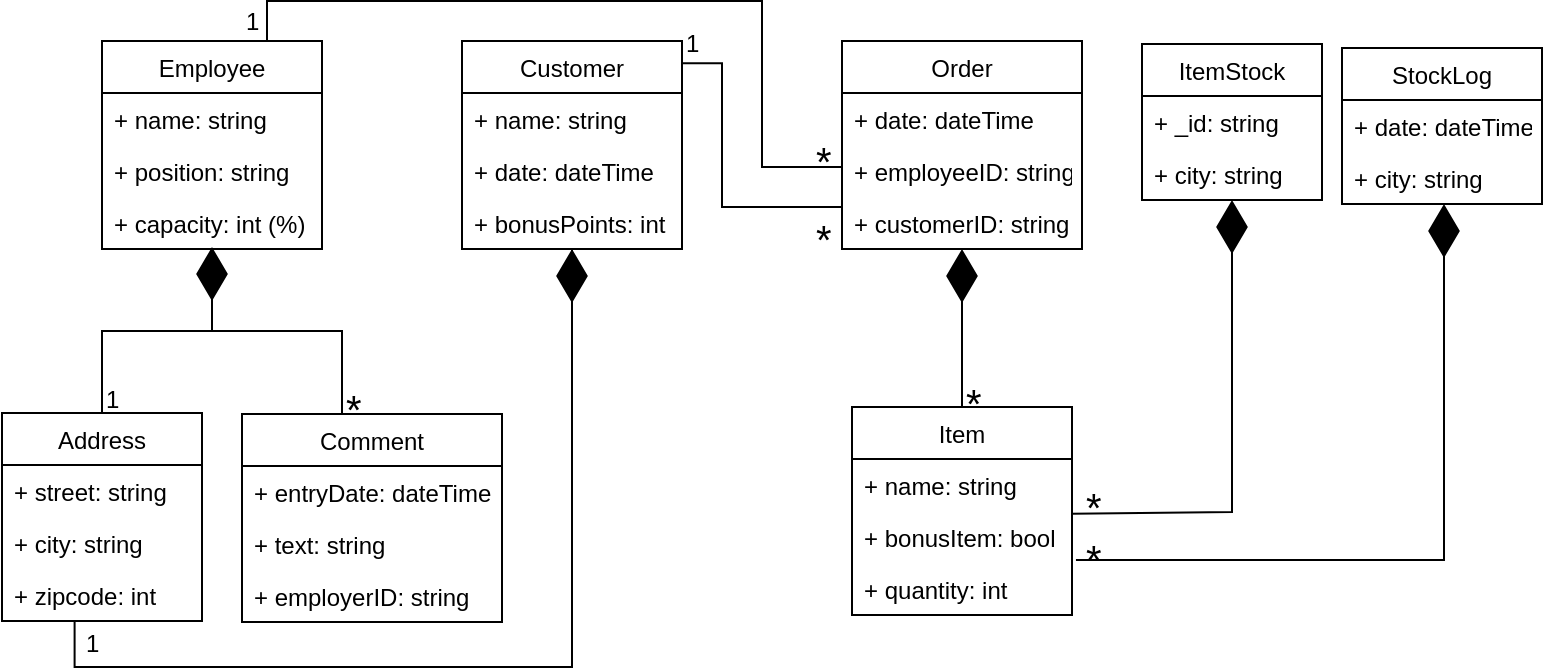 <mxfile version="10.6.7" type="github"><diagram id="QfeDg1-NgPirC1IPkq2H" name="Page-1"><mxGraphModel dx="1010" dy="577" grid="1" gridSize="10" guides="1" tooltips="1" connect="1" arrows="1" fold="1" page="1" pageScale="1" pageWidth="827" pageHeight="1169" math="0" shadow="0"><root><mxCell id="0"/><mxCell id="1" parent="0"/><mxCell id="Qd0NzR2I4LQgEEGsEMyJ-49" style="edgeStyle=orthogonalEdgeStyle;rounded=0;jumpStyle=none;orthogonalLoop=1;jettySize=auto;html=1;endArrow=none;endFill=0;strokeColor=#000000;" parent="1" source="_Nok4M5RXr71rKSMiA-P-1" target="Qd0NzR2I4LQgEEGsEMyJ-1" edge="1"><mxGeometry relative="1" as="geometry"/></mxCell><mxCell id="Qd0NzR2I4LQgEEGsEMyJ-50" style="edgeStyle=orthogonalEdgeStyle;rounded=0;jumpStyle=none;orthogonalLoop=1;jettySize=auto;html=1;entryX=0.5;entryY=0;entryDx=0;entryDy=0;endArrow=none;endFill=0;strokeColor=#000000;" parent="1" source="_Nok4M5RXr71rKSMiA-P-1" target="_Nok4M5RXr71rKSMiA-P-18" edge="1"><mxGeometry relative="1" as="geometry"><Array as="points"><mxPoint x="125" y="253.5"/><mxPoint x="190" y="253.5"/><mxPoint x="190" y="294.5"/></Array></mxGeometry></mxCell><mxCell id="_Nok4M5RXr71rKSMiA-P-1" value="Employee" style="swimlane;fontStyle=0;childLayout=stackLayout;horizontal=1;startSize=26;fillColor=none;horizontalStack=0;resizeParent=1;resizeParentMax=0;resizeLast=0;collapsible=1;marginBottom=0;" parent="1" vertex="1"><mxGeometry x="70" y="108.5" width="110" height="104" as="geometry"/></mxCell><mxCell id="_Nok4M5RXr71rKSMiA-P-2" value="+ name: string" style="text;strokeColor=none;fillColor=none;align=left;verticalAlign=top;spacingLeft=4;spacingRight=4;overflow=hidden;rotatable=0;points=[[0,0.5],[1,0.5]];portConstraint=eastwest;" parent="_Nok4M5RXr71rKSMiA-P-1" vertex="1"><mxGeometry y="26" width="110" height="26" as="geometry"/></mxCell><mxCell id="_Nok4M5RXr71rKSMiA-P-3" value="+ position: string" style="text;strokeColor=none;fillColor=none;align=left;verticalAlign=top;spacingLeft=4;spacingRight=4;overflow=hidden;rotatable=0;points=[[0,0.5],[1,0.5]];portConstraint=eastwest;" parent="_Nok4M5RXr71rKSMiA-P-1" vertex="1"><mxGeometry y="52" width="110" height="26" as="geometry"/></mxCell><mxCell id="_Nok4M5RXr71rKSMiA-P-4" value="+ capacity: int (%)" style="text;strokeColor=none;fillColor=none;align=left;verticalAlign=top;spacingLeft=4;spacingRight=4;overflow=hidden;rotatable=0;points=[[0,0.5],[1,0.5]];portConstraint=eastwest;" parent="_Nok4M5RXr71rKSMiA-P-1" vertex="1"><mxGeometry y="78" width="110" height="26" as="geometry"/></mxCell><mxCell id="Qd0NzR2I4LQgEEGsEMyJ-53" style="edgeStyle=orthogonalEdgeStyle;rounded=0;jumpStyle=none;orthogonalLoop=1;jettySize=auto;html=1;entryX=0.363;entryY=0.981;entryDx=0;entryDy=0;entryPerimeter=0;endArrow=none;endFill=0;strokeColor=#000000;" parent="1" source="_Nok4M5RXr71rKSMiA-P-5" target="Qd0NzR2I4LQgEEGsEMyJ-4" edge="1"><mxGeometry relative="1" as="geometry"><Array as="points"><mxPoint x="305" y="421.5"/><mxPoint x="56" y="421.5"/></Array></mxGeometry></mxCell><mxCell id="_Nok4M5RXr71rKSMiA-P-5" value="Customer" style="swimlane;fontStyle=0;childLayout=stackLayout;horizontal=1;startSize=26;fillColor=none;horizontalStack=0;resizeParent=1;resizeParentMax=0;resizeLast=0;collapsible=1;marginBottom=0;" parent="1" vertex="1"><mxGeometry x="250" y="108.5" width="110" height="104" as="geometry"/></mxCell><mxCell id="_Nok4M5RXr71rKSMiA-P-6" value="+ name: string" style="text;strokeColor=none;fillColor=none;align=left;verticalAlign=top;spacingLeft=4;spacingRight=4;overflow=hidden;rotatable=0;points=[[0,0.5],[1,0.5]];portConstraint=eastwest;" parent="_Nok4M5RXr71rKSMiA-P-5" vertex="1"><mxGeometry y="26" width="110" height="26" as="geometry"/></mxCell><mxCell id="_Nok4M5RXr71rKSMiA-P-7" value="+ date: dateTime" style="text;strokeColor=none;fillColor=none;align=left;verticalAlign=top;spacingLeft=4;spacingRight=4;overflow=hidden;rotatable=0;points=[[0,0.5],[1,0.5]];portConstraint=eastwest;" parent="_Nok4M5RXr71rKSMiA-P-5" vertex="1"><mxGeometry y="52" width="110" height="26" as="geometry"/></mxCell><mxCell id="_Nok4M5RXr71rKSMiA-P-8" value="+ bonusPoints: int" style="text;strokeColor=none;fillColor=none;align=left;verticalAlign=top;spacingLeft=4;spacingRight=4;overflow=hidden;rotatable=0;points=[[0,0.5],[1,0.5]];portConstraint=eastwest;" parent="_Nok4M5RXr71rKSMiA-P-5" vertex="1"><mxGeometry y="78" width="110" height="26" as="geometry"/></mxCell><mxCell id="Qd0NzR2I4LQgEEGsEMyJ-51" style="edgeStyle=orthogonalEdgeStyle;rounded=0;jumpStyle=none;orthogonalLoop=1;jettySize=auto;html=1;endArrow=none;endFill=0;strokeColor=#000000;entryX=0.997;entryY=0.107;entryDx=0;entryDy=0;entryPerimeter=0;" parent="1" source="_Nok4M5RXr71rKSMiA-P-10" target="_Nok4M5RXr71rKSMiA-P-5" edge="1"><mxGeometry relative="1" as="geometry"><mxPoint x="370" y="121.5" as="targetPoint"/><Array as="points"><mxPoint x="380" y="191.5"/><mxPoint x="380" y="119.5"/></Array></mxGeometry></mxCell><mxCell id="Qd0NzR2I4LQgEEGsEMyJ-52" style="edgeStyle=orthogonalEdgeStyle;jumpStyle=none;orthogonalLoop=1;jettySize=auto;html=1;entryX=0.75;entryY=0;entryDx=0;entryDy=0;endArrow=none;endFill=0;strokeColor=#000000;rounded=0;" parent="1" source="_Nok4M5RXr71rKSMiA-P-10" target="_Nok4M5RXr71rKSMiA-P-1" edge="1"><mxGeometry relative="1" as="geometry"><Array as="points"><mxPoint x="400" y="171.5"/><mxPoint x="400" y="88.5"/><mxPoint x="152" y="88.5"/></Array></mxGeometry></mxCell><mxCell id="_Nok4M5RXr71rKSMiA-P-10" value="Order" style="swimlane;fontStyle=0;childLayout=stackLayout;horizontal=1;startSize=26;fillColor=none;horizontalStack=0;resizeParent=1;resizeParentMax=0;resizeLast=0;collapsible=1;marginBottom=0;" parent="1" vertex="1"><mxGeometry x="440" y="108.5" width="120" height="104" as="geometry"/></mxCell><mxCell id="_Nok4M5RXr71rKSMiA-P-11" value="+ date: dateTime" style="text;strokeColor=none;fillColor=none;align=left;verticalAlign=top;spacingLeft=4;spacingRight=4;overflow=hidden;rotatable=0;points=[[0,0.5],[1,0.5]];portConstraint=eastwest;" parent="_Nok4M5RXr71rKSMiA-P-10" vertex="1"><mxGeometry y="26" width="120" height="26" as="geometry"/></mxCell><mxCell id="_Nok4M5RXr71rKSMiA-P-13" value="+ employeeID: string" style="text;strokeColor=none;fillColor=none;align=left;verticalAlign=top;spacingLeft=4;spacingRight=4;overflow=hidden;rotatable=0;points=[[0,0.5],[1,0.5]];portConstraint=eastwest;" parent="_Nok4M5RXr71rKSMiA-P-10" vertex="1"><mxGeometry y="52" width="120" height="26" as="geometry"/></mxCell><mxCell id="Qd0NzR2I4LQgEEGsEMyJ-28" value="+ customerID: string" style="text;strokeColor=none;fillColor=none;align=left;verticalAlign=top;spacingLeft=4;spacingRight=4;overflow=hidden;rotatable=0;points=[[0,0.5],[1,0.5]];portConstraint=eastwest;" parent="_Nok4M5RXr71rKSMiA-P-10" vertex="1"><mxGeometry y="78" width="120" height="26" as="geometry"/></mxCell><mxCell id="_Nok4M5RXr71rKSMiA-P-14" value="Item" style="swimlane;fontStyle=0;childLayout=stackLayout;horizontal=1;startSize=26;fillColor=none;horizontalStack=0;resizeParent=1;resizeParentMax=0;resizeLast=0;collapsible=1;marginBottom=0;" parent="1" vertex="1"><mxGeometry x="445" y="291.5" width="110" height="104" as="geometry"/></mxCell><mxCell id="_Nok4M5RXr71rKSMiA-P-15" value="+ name: string" style="text;strokeColor=none;fillColor=none;align=left;verticalAlign=top;spacingLeft=4;spacingRight=4;overflow=hidden;rotatable=0;points=[[0,0.5],[1,0.5]];portConstraint=eastwest;" parent="_Nok4M5RXr71rKSMiA-P-14" vertex="1"><mxGeometry y="26" width="110" height="26" as="geometry"/></mxCell><mxCell id="_Nok4M5RXr71rKSMiA-P-16" value="+ bonusItem: bool" style="text;strokeColor=none;fillColor=none;align=left;verticalAlign=top;spacingLeft=4;spacingRight=4;overflow=hidden;rotatable=0;points=[[0,0.5],[1,0.5]];portConstraint=eastwest;" parent="_Nok4M5RXr71rKSMiA-P-14" vertex="1"><mxGeometry y="52" width="110" height="26" as="geometry"/></mxCell><mxCell id="_Nok4M5RXr71rKSMiA-P-17" value="+ quantity: int " style="text;strokeColor=none;fillColor=none;align=left;verticalAlign=top;spacingLeft=4;spacingRight=4;overflow=hidden;rotatable=0;points=[[0,0.5],[1,0.5]];portConstraint=eastwest;" parent="_Nok4M5RXr71rKSMiA-P-14" vertex="1"><mxGeometry y="78" width="110" height="26" as="geometry"/></mxCell><mxCell id="_Nok4M5RXr71rKSMiA-P-18" value="Comment" style="swimlane;fontStyle=0;childLayout=stackLayout;horizontal=1;startSize=26;fillColor=none;horizontalStack=0;resizeParent=1;resizeParentMax=0;resizeLast=0;collapsible=1;marginBottom=0;" parent="1" vertex="1"><mxGeometry x="140" y="295" width="130" height="104" as="geometry"/></mxCell><mxCell id="_Nok4M5RXr71rKSMiA-P-19" value="+ entryDate: dateTime" style="text;strokeColor=none;fillColor=none;align=left;verticalAlign=top;spacingLeft=4;spacingRight=4;overflow=hidden;rotatable=0;points=[[0,0.5],[1,0.5]];portConstraint=eastwest;" parent="_Nok4M5RXr71rKSMiA-P-18" vertex="1"><mxGeometry y="26" width="130" height="26" as="geometry"/></mxCell><mxCell id="_Nok4M5RXr71rKSMiA-P-20" value="+ text: string" style="text;strokeColor=none;fillColor=none;align=left;verticalAlign=top;spacingLeft=4;spacingRight=4;overflow=hidden;rotatable=0;points=[[0,0.5],[1,0.5]];portConstraint=eastwest;" parent="_Nok4M5RXr71rKSMiA-P-18" vertex="1"><mxGeometry y="52" width="130" height="26" as="geometry"/></mxCell><mxCell id="_Nok4M5RXr71rKSMiA-P-21" value="+ employerID: string" style="text;strokeColor=none;fillColor=none;align=left;verticalAlign=top;spacingLeft=4;spacingRight=4;overflow=hidden;rotatable=0;points=[[0,0.5],[1,0.5]];portConstraint=eastwest;" parent="_Nok4M5RXr71rKSMiA-P-18" vertex="1"><mxGeometry y="78" width="130" height="26" as="geometry"/></mxCell><mxCell id="_Nok4M5RXr71rKSMiA-P-28" value="" style="endArrow=diamondThin;endFill=1;endSize=24;html=1;entryX=0.5;entryY=1;entryDx=0;entryDy=0;exitX=0.5;exitY=0;exitDx=0;exitDy=0;" parent="1" source="_Nok4M5RXr71rKSMiA-P-14" target="_Nok4M5RXr71rKSMiA-P-10" edge="1"><mxGeometry width="160" relative="1" as="geometry"><mxPoint x="480" y="251.5" as="sourcePoint"/><mxPoint x="250" y="410.5" as="targetPoint"/></mxGeometry></mxCell><mxCell id="Qd0NzR2I4LQgEEGsEMyJ-1" value="Address" style="swimlane;fontStyle=0;childLayout=stackLayout;horizontal=1;startSize=26;fillColor=none;horizontalStack=0;resizeParent=1;resizeParentMax=0;resizeLast=0;collapsible=1;marginBottom=0;" parent="1" vertex="1"><mxGeometry x="20" y="294.5" width="100" height="104" as="geometry"/></mxCell><mxCell id="Qd0NzR2I4LQgEEGsEMyJ-2" value="+ street: string" style="text;strokeColor=none;fillColor=none;align=left;verticalAlign=top;spacingLeft=4;spacingRight=4;overflow=hidden;rotatable=0;points=[[0,0.5],[1,0.5]];portConstraint=eastwest;" parent="Qd0NzR2I4LQgEEGsEMyJ-1" vertex="1"><mxGeometry y="26" width="100" height="26" as="geometry"/></mxCell><mxCell id="Qd0NzR2I4LQgEEGsEMyJ-3" value="+ city: string" style="text;strokeColor=none;fillColor=none;align=left;verticalAlign=top;spacingLeft=4;spacingRight=4;overflow=hidden;rotatable=0;points=[[0,0.5],[1,0.5]];portConstraint=eastwest;" parent="Qd0NzR2I4LQgEEGsEMyJ-1" vertex="1"><mxGeometry y="52" width="100" height="26" as="geometry"/></mxCell><mxCell id="Qd0NzR2I4LQgEEGsEMyJ-4" value="+ zipcode: int" style="text;strokeColor=none;fillColor=none;align=left;verticalAlign=top;spacingLeft=4;spacingRight=4;overflow=hidden;rotatable=0;points=[[0,0.5],[1,0.5]];portConstraint=eastwest;" parent="Qd0NzR2I4LQgEEGsEMyJ-1" vertex="1"><mxGeometry y="78" width="100" height="26" as="geometry"/></mxCell><mxCell id="Qd0NzR2I4LQgEEGsEMyJ-21" value="" style="endArrow=diamondThin;endFill=1;endSize=24;html=1;strokeColor=#000000;" parent="1" edge="1"><mxGeometry width="160" relative="1" as="geometry"><mxPoint x="125" y="251.5" as="sourcePoint"/><mxPoint x="125" y="211.5" as="targetPoint"/></mxGeometry></mxCell><mxCell id="Qd0NzR2I4LQgEEGsEMyJ-25" value="" style="endArrow=diamondThin;endFill=1;endSize=24;html=1;strokeColor=#000000;" parent="1" edge="1"><mxGeometry width="160" relative="1" as="geometry"><mxPoint x="305" y="264.5" as="sourcePoint"/><mxPoint x="305" y="212.5" as="targetPoint"/></mxGeometry></mxCell><mxCell id="Qd0NzR2I4LQgEEGsEMyJ-30" value="StockLog" style="swimlane;fontStyle=0;childLayout=stackLayout;horizontal=1;startSize=26;fillColor=none;horizontalStack=0;resizeParent=1;resizeParentMax=0;resizeLast=0;collapsible=1;marginBottom=0;" parent="1" vertex="1"><mxGeometry x="690" y="112" width="100" height="78" as="geometry"/></mxCell><mxCell id="Qd0NzR2I4LQgEEGsEMyJ-31" value="+ date: dateTime" style="text;strokeColor=none;fillColor=none;align=left;verticalAlign=top;spacingLeft=4;spacingRight=4;overflow=hidden;rotatable=0;points=[[0,0.5],[1,0.5]];portConstraint=eastwest;" parent="Qd0NzR2I4LQgEEGsEMyJ-30" vertex="1"><mxGeometry y="26" width="100" height="26" as="geometry"/></mxCell><mxCell id="V51txptDzqQV4m9OAFhb-3" value="+ city: string" style="text;strokeColor=none;fillColor=none;align=left;verticalAlign=top;spacingLeft=4;spacingRight=4;overflow=hidden;rotatable=0;points=[[0,0.5],[1,0.5]];portConstraint=eastwest;" vertex="1" parent="Qd0NzR2I4LQgEEGsEMyJ-30"><mxGeometry y="52" width="100" height="26" as="geometry"/></mxCell><mxCell id="Qd0NzR2I4LQgEEGsEMyJ-35" value="ItemStock" style="swimlane;fontStyle=0;childLayout=stackLayout;horizontal=1;startSize=26;fillColor=none;horizontalStack=0;resizeParent=1;resizeParentMax=0;resizeLast=0;collapsible=1;marginBottom=0;" parent="1" vertex="1"><mxGeometry x="590" y="110" width="90" height="78" as="geometry"/></mxCell><mxCell id="Qd0NzR2I4LQgEEGsEMyJ-36" value="+ _id: string " style="text;strokeColor=none;fillColor=none;align=left;verticalAlign=top;spacingLeft=4;spacingRight=4;overflow=hidden;rotatable=0;points=[[0,0.5],[1,0.5]];portConstraint=eastwest;" parent="Qd0NzR2I4LQgEEGsEMyJ-35" vertex="1"><mxGeometry y="26" width="90" height="26" as="geometry"/></mxCell><mxCell id="Qd0NzR2I4LQgEEGsEMyJ-37" value="+ city: string" style="text;strokeColor=none;fillColor=none;align=left;verticalAlign=top;spacingLeft=4;spacingRight=4;overflow=hidden;rotatable=0;points=[[0,0.5],[1,0.5]];portConstraint=eastwest;" parent="Qd0NzR2I4LQgEEGsEMyJ-35" vertex="1"><mxGeometry y="52" width="90" height="26" as="geometry"/></mxCell><mxCell id="Qd0NzR2I4LQgEEGsEMyJ-60" value="" style="endArrow=diamondThin;endFill=1;endSize=24;html=1;strokeColor=#000000;entryX=0.5;entryY=1;entryDx=0;entryDy=0;rounded=0;exitX=0.997;exitY=0.051;exitDx=0;exitDy=0;exitPerimeter=0;" parent="1" source="_Nok4M5RXr71rKSMiA-P-16" target="Qd0NzR2I4LQgEEGsEMyJ-35" edge="1"><mxGeometry width="160" relative="1" as="geometry"><mxPoint x="610" y="370" as="sourcePoint"/><mxPoint x="640" y="280" as="targetPoint"/><Array as="points"><mxPoint x="635" y="344"/><mxPoint x="635" y="240"/></Array></mxGeometry></mxCell><mxCell id="Qd0NzR2I4LQgEEGsEMyJ-67" value="&lt;div align=&quot;justify&quot;&gt;1&lt;/div&gt;" style="text;html=1;resizable=0;points=[];autosize=1;align=left;verticalAlign=top;spacingTop=-4;" parent="1" vertex="1"><mxGeometry x="140" y="88.5" width="20" height="20" as="geometry"/></mxCell><mxCell id="Qd0NzR2I4LQgEEGsEMyJ-74" value="&lt;font style=&quot;font-size: 20px&quot;&gt;*&lt;/font&gt;" style="text;html=1;resizable=0;points=[];autosize=1;align=left;verticalAlign=top;spacingTop=-4;" parent="1" vertex="1"><mxGeometry x="425" y="153.5" width="20" height="20" as="geometry"/></mxCell><mxCell id="Qd0NzR2I4LQgEEGsEMyJ-75" value="&lt;font style=&quot;font-size: 20px&quot;&gt;*&lt;/font&gt;" style="text;html=1;resizable=0;points=[];autosize=1;align=left;verticalAlign=top;spacingTop=-4;" parent="1" vertex="1"><mxGeometry x="425" y="192.5" width="20" height="20" as="geometry"/></mxCell><mxCell id="Qd0NzR2I4LQgEEGsEMyJ-76" value="&lt;div align=&quot;justify&quot;&gt;1&lt;/div&gt;" style="text;html=1;resizable=0;points=[];autosize=1;align=left;verticalAlign=top;spacingTop=-4;" parent="1" vertex="1"><mxGeometry x="360" y="100" width="20" height="20" as="geometry"/></mxCell><mxCell id="Qd0NzR2I4LQgEEGsEMyJ-77" value="&lt;font style=&quot;font-size: 20px&quot;&gt;*&lt;/font&gt;" style="text;html=1;resizable=0;points=[];autosize=1;align=left;verticalAlign=top;spacingTop=-4;" parent="1" vertex="1"><mxGeometry x="500" y="274.5" width="20" height="20" as="geometry"/></mxCell><mxCell id="Qd0NzR2I4LQgEEGsEMyJ-79" value="&lt;font style=&quot;font-size: 20px&quot;&gt;*&lt;/font&gt;" style="text;html=1;resizable=0;points=[];autosize=1;align=left;verticalAlign=top;spacingTop=-4;" parent="1" vertex="1"><mxGeometry x="190" y="278" width="20" height="20" as="geometry"/></mxCell><mxCell id="Qd0NzR2I4LQgEEGsEMyJ-81" value="&lt;div align=&quot;justify&quot;&gt;1&lt;/div&gt;" style="text;html=1;resizable=0;points=[];autosize=1;align=left;verticalAlign=top;spacingTop=-4;" parent="1" vertex="1"><mxGeometry x="70" y="278" width="20" height="20" as="geometry"/></mxCell><mxCell id="Qd0NzR2I4LQgEEGsEMyJ-82" value="&lt;div align=&quot;justify&quot;&gt;1&lt;/div&gt;" style="text;html=1;resizable=0;points=[];autosize=1;align=left;verticalAlign=top;spacingTop=-4;" parent="1" vertex="1"><mxGeometry x="60" y="400" width="20" height="20" as="geometry"/></mxCell><mxCell id="Qd0NzR2I4LQgEEGsEMyJ-83" value="&lt;font style=&quot;font-size: 20px&quot;&gt;*&lt;/font&gt;" style="text;html=1;resizable=0;points=[];autosize=1;align=left;verticalAlign=top;spacingTop=-4;" parent="1" vertex="1"><mxGeometry x="560" y="326.5" width="20" height="20" as="geometry"/></mxCell><mxCell id="Qd0NzR2I4LQgEEGsEMyJ-88" value="&lt;font style=&quot;font-size: 20px&quot;&gt;*&lt;/font&gt;" style="text;html=1;resizable=0;points=[];autosize=1;align=left;verticalAlign=top;spacingTop=-4;" parent="1" vertex="1"><mxGeometry x="560" y="352.5" width="20" height="20" as="geometry"/></mxCell><mxCell id="V51txptDzqQV4m9OAFhb-1" value="" style="endArrow=diamondThin;endFill=1;endSize=24;html=1;rounded=0;exitX=1.018;exitY=0.942;exitDx=0;exitDy=0;exitPerimeter=0;" edge="1" parent="1" source="_Nok4M5RXr71rKSMiA-P-16"><mxGeometry width="160" relative="1" as="geometry"><mxPoint x="560" y="366" as="sourcePoint"/><mxPoint x="741" y="190" as="targetPoint"/><Array as="points"><mxPoint x="741" y="368"/></Array></mxGeometry></mxCell></root></mxGraphModel></diagram></mxfile>